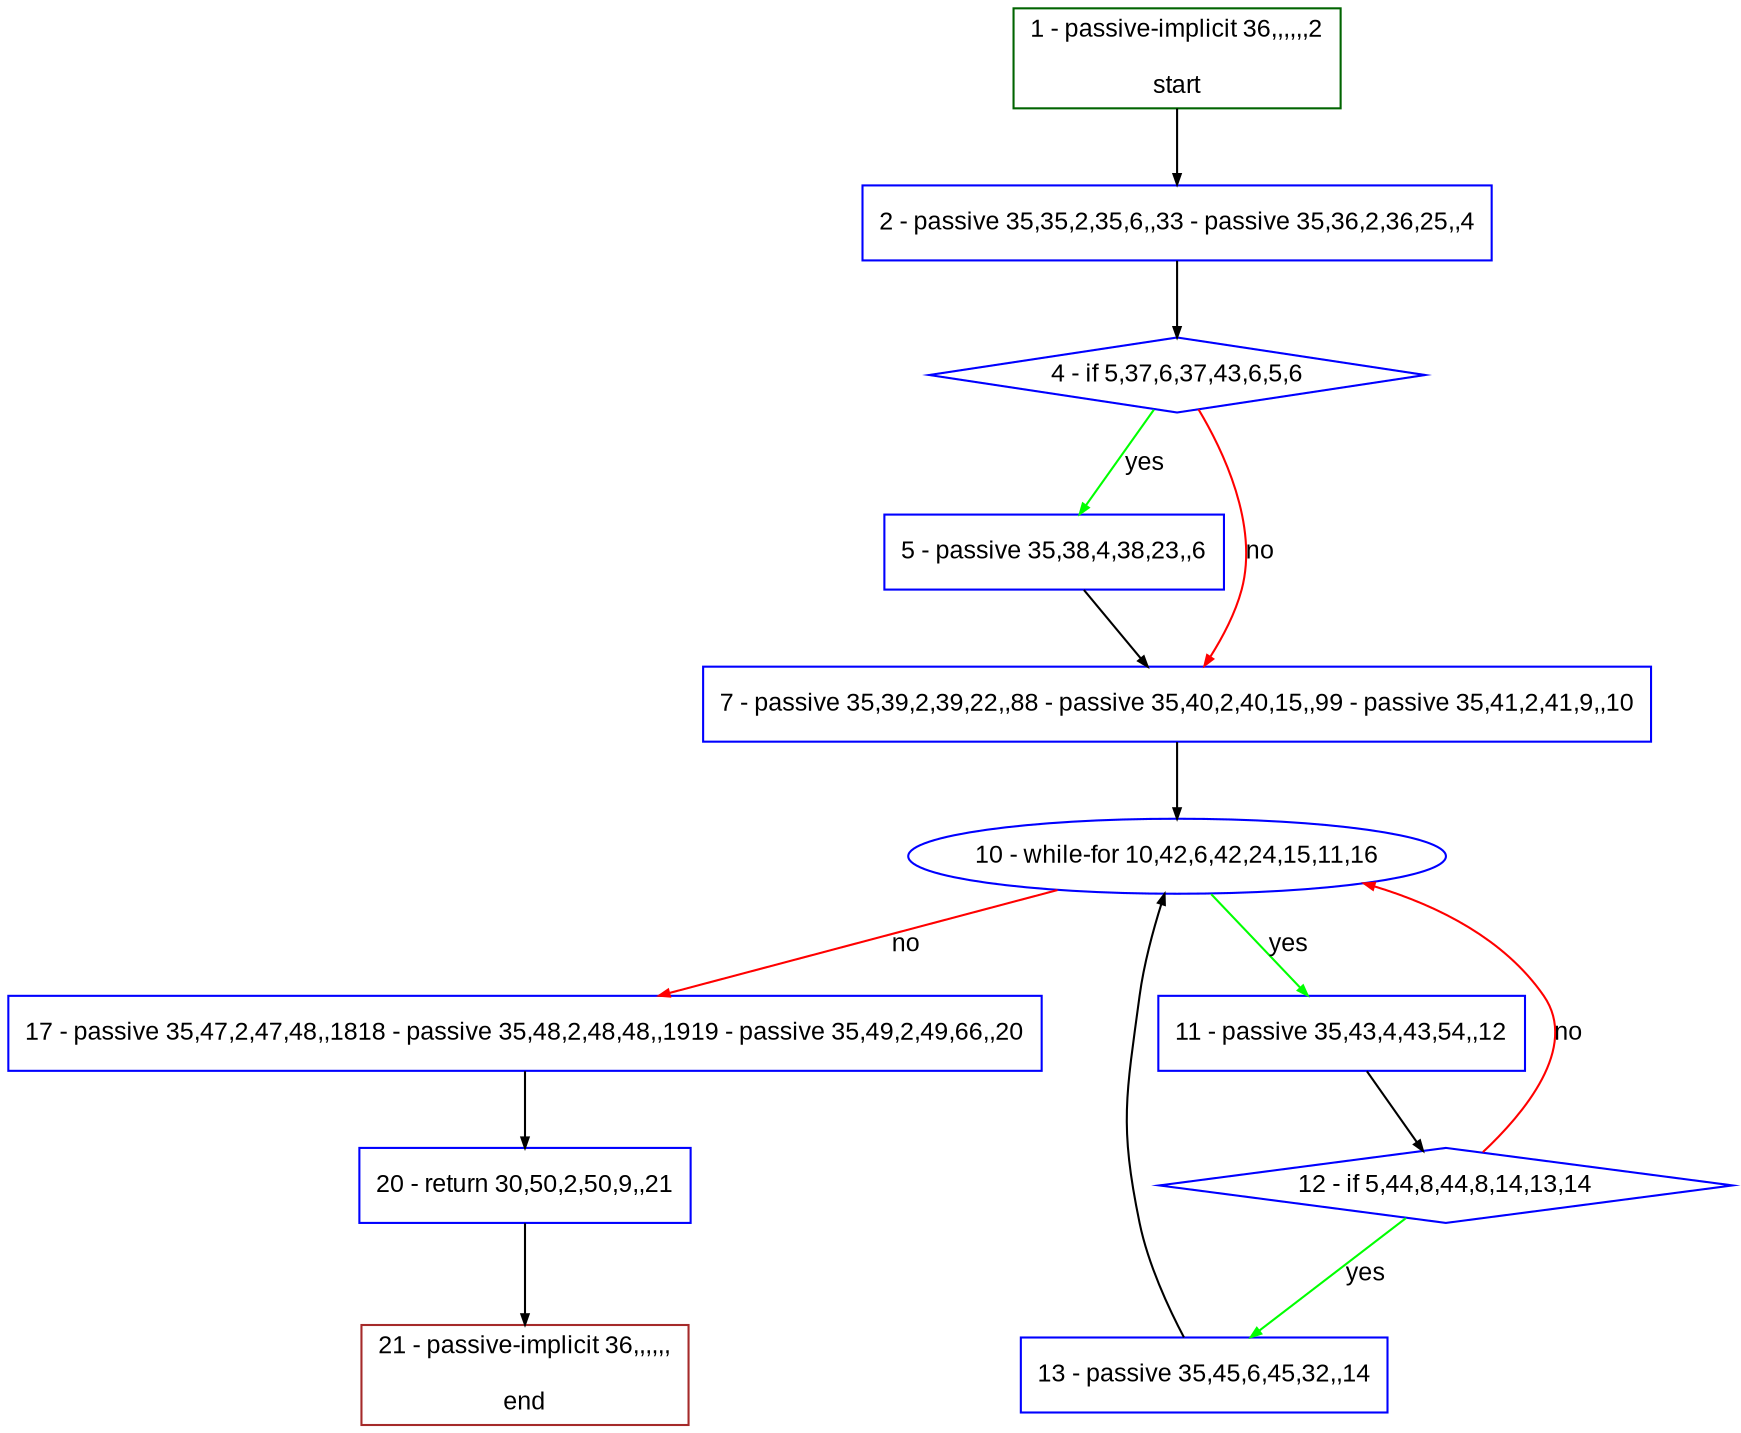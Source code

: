 digraph "" {
  graph [pack="true", label="", fontsize="12", packmode="clust", fontname="Arial", fillcolor="#FFFFCC", bgcolor="white", style="rounded,filled", compound="true"];
  node [node_initialized="no", label="", color="grey", fontsize="12", fillcolor="white", fontname="Arial", style="filled", shape="rectangle", compound="true", fixedsize="false"];
  edge [fontcolor="black", arrowhead="normal", arrowtail="none", arrowsize="0.5", ltail="", label="", color="black", fontsize="12", lhead="", fontname="Arial", dir="forward", compound="true"];
  __N1 [label="2 - passive 35,35,2,35,6,,33 - passive 35,36,2,36,25,,4", color="#0000ff", fillcolor="#ffffff", style="filled", shape="box"];
  __N2 [label="1 - passive-implicit 36,,,,,,2\n\nstart", color="#006400", fillcolor="#ffffff", style="filled", shape="box"];
  __N3 [label="4 - if 5,37,6,37,43,6,5,6", color="#0000ff", fillcolor="#ffffff", style="filled", shape="diamond"];
  __N4 [label="5 - passive 35,38,4,38,23,,6", color="#0000ff", fillcolor="#ffffff", style="filled", shape="box"];
  __N5 [label="7 - passive 35,39,2,39,22,,88 - passive 35,40,2,40,15,,99 - passive 35,41,2,41,9,,10", color="#0000ff", fillcolor="#ffffff", style="filled", shape="box"];
  __N6 [label="10 - while-for 10,42,6,42,24,15,11,16", color="#0000ff", fillcolor="#ffffff", style="filled", shape="oval"];
  __N7 [label="11 - passive 35,43,4,43,54,,12", color="#0000ff", fillcolor="#ffffff", style="filled", shape="box"];
  __N8 [label="17 - passive 35,47,2,47,48,,1818 - passive 35,48,2,48,48,,1919 - passive 35,49,2,49,66,,20", color="#0000ff", fillcolor="#ffffff", style="filled", shape="box"];
  __N9 [label="12 - if 5,44,8,44,8,14,13,14", color="#0000ff", fillcolor="#ffffff", style="filled", shape="diamond"];
  __N10 [label="13 - passive 35,45,6,45,32,,14", color="#0000ff", fillcolor="#ffffff", style="filled", shape="box"];
  __N11 [label="20 - return 30,50,2,50,9,,21", color="#0000ff", fillcolor="#ffffff", style="filled", shape="box"];
  __N12 [label="21 - passive-implicit 36,,,,,,\n\nend", color="#a52a2a", fillcolor="#ffffff", style="filled", shape="box"];
  __N2 -> __N1 [arrowhead="normal", arrowtail="none", color="#000000", label="", dir="forward"];
  __N1 -> __N3 [arrowhead="normal", arrowtail="none", color="#000000", label="", dir="forward"];
  __N3 -> __N4 [arrowhead="normal", arrowtail="none", color="#00ff00", label="yes", dir="forward"];
  __N3 -> __N5 [arrowhead="normal", arrowtail="none", color="#ff0000", label="no", dir="forward"];
  __N4 -> __N5 [arrowhead="normal", arrowtail="none", color="#000000", label="", dir="forward"];
  __N5 -> __N6 [arrowhead="normal", arrowtail="none", color="#000000", label="", dir="forward"];
  __N6 -> __N7 [arrowhead="normal", arrowtail="none", color="#00ff00", label="yes", dir="forward"];
  __N6 -> __N8 [arrowhead="normal", arrowtail="none", color="#ff0000", label="no", dir="forward"];
  __N7 -> __N9 [arrowhead="normal", arrowtail="none", color="#000000", label="", dir="forward"];
  __N9 -> __N6 [arrowhead="normal", arrowtail="none", color="#ff0000", label="no", dir="forward"];
  __N9 -> __N10 [arrowhead="normal", arrowtail="none", color="#00ff00", label="yes", dir="forward"];
  __N10 -> __N6 [arrowhead="normal", arrowtail="none", color="#000000", label="", dir="forward"];
  __N8 -> __N11 [arrowhead="normal", arrowtail="none", color="#000000", label="", dir="forward"];
  __N11 -> __N12 [arrowhead="normal", arrowtail="none", color="#000000", label="", dir="forward"];
}
